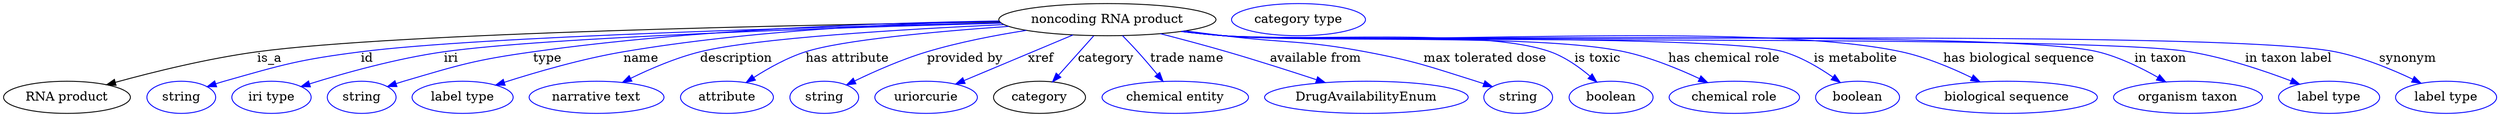 digraph {
	graph [bb="0,0,2785.4,123"];
	node [label="\N"];
	"noncoding RNA product"	[height=0.5,
		label="noncoding RNA product",
		pos="1231.8,105",
		width=3.3761];
	"RNA product"	[height=0.5,
		pos="70.844,18",
		width=1.9679];
	"noncoding RNA product" -> "RNA product"	[label=is_a,
		lp="296.84,61.5",
		pos="e,115.04,32.084 1111.3,102.48 892.71,99.232 439.29,90.128 282.84,69 228.37,61.644 167.42,46.523 124.9,34.826"];
	id	[color=blue,
		height=0.5,
		label=string,
		pos="197.84,18",
		width=1.0652];
	"noncoding RNA product" -> id	[color=blue,
		label=id,
		lp="405.84,61.5",
		pos="e,226.84,29.941 1112.6,101.49 916.2,96.946 533.18,86.182 398.84,69 329.84,60.175 312.77,54.984 245.84,36 242.74,35.119 239.54,34.144 \
236.35,33.12",
		style=solid];
	iri	[color=blue,
		height=0.5,
		label="iri type",
		pos="298.84,18",
		width=1.2277];
	"noncoding RNA product" -> iri	[color=blue,
		label=iri,
		lp="499.84,61.5",
		pos="e,331.85,29.999 1113,101.07 935.1,96.218 608.13,85.409 491.84,69 439.3,61.586 380.48,45.122 341.74,33.105",
		style=solid];
	type	[color=blue,
		height=0.5,
		label=string,
		pos="399.84,18",
		width=1.0652];
	"noncoding RNA product" -> type	[color=blue,
		label=type,
		lp="606.84,61.5",
		pos="e,428.49,29.989 1110.4,103.52 981.09,101.59 770.59,94.315 590.84,69 525.83,59.843 509.83,54.534 446.84,36 443.94,35.146 440.96,34.209 \
437.97,33.227",
		style=solid];
	name	[color=blue,
		height=0.5,
		label="label type",
		pos="512.84,18",
		width=1.5707];
	"noncoding RNA product" -> name	[color=blue,
		label=name,
		lp="710.84,61.5",
		pos="e,549.49,31.729 1110.7,103.38 1000.5,101.12 833.72,93.411 690.84,69 645.29,61.217 594.68,46.375 559.11,34.875",
		style=solid];
	description	[color=blue,
		height=0.5,
		label="narrative text",
		pos="662.84,18",
		width=2.0943];
	"noncoding RNA product" -> description	[color=blue,
		label=description,
		lp="817.34,61.5",
		pos="e,691.41,34.761 1115.9,99.51 1002.7,94.327 838.72,84.473 776.84,69 750.36,62.378 722.26,50.118 700.58,39.396",
		style=solid];
	"has attribute"	[color=blue,
		height=0.5,
		label=attribute,
		pos="807.84,18",
		width=1.4443];
	"noncoding RNA product" -> "has attribute"	[color=blue,
		label="has attribute",
		lp="940.84,61.5",
		pos="e,828.9,34.674 1120.9,97.555 1039,91.847 934.79,82.339 893.84,69 873.75,62.456 853.22,50.747 837.26,40.304",
		style=solid];
	"provided by"	[color=blue,
		height=0.5,
		label=string,
		pos="915.84,18",
		width=1.0652];
	"noncoding RNA product" -> "provided by"	[color=blue,
		label="provided by",
		lp="1072.3,61.5",
		pos="e,940.54,31.918 1140.8,93.001 1105.7,87.523 1065.5,79.723 1029.8,69 1002,60.604 971.84,47.194 949.57,36.374",
		style=solid];
	xref	[color=blue,
		height=0.5,
		label=uriorcurie,
		pos="1029.8,18",
		width=1.5887];
	"noncoding RNA product" -> xref	[color=blue,
		label=xref,
		lp="1158.3,61.5",
		pos="e,1062.8,32.878 1193.4,87.812 1158.8,73.283 1108.2,51.989 1072.5,36.945",
		style=solid];
	category	[height=0.5,
		pos="1156.8,18",
		width=1.4263];
	"noncoding RNA product" -> category	[color=blue,
		label=category,
		lp="1230.3,61.5",
		pos="e,1171.2,35.31 1216.7,86.799 1205.6,74.228 1190.4,57.014 1178.1,43.077",
		style=solid];
	"trade name"	[color=blue,
		height=0.5,
		label="chemical entity",
		pos="1307.8,18",
		width=2.2748];
	"noncoding RNA product" -> "trade name"	[color=blue,
		label="trade name",
		lp="1320.8,61.5",
		pos="e,1294.1,35.925 1248.7,87.146 1254.2,81.465 1260.4,75.034 1265.8,69 1273.1,60.925 1280.9,51.875 1287.7,43.717",
		style=solid];
	"available from"	[color=blue,
		height=0.5,
		label=DrugAvailabilityEnum,
		pos="1521.8,18",
		width=3.1594];
	"noncoding RNA product" -> "available from"	[color=blue,
		label="available from",
		lp="1465.3,61.5",
		pos="e,1475.6,34.544 1291.1,89.273 1314.4,83.268 1341.5,76.079 1365.8,69 1399.2,59.302 1436.3,47.471 1465.9,37.753",
		style=solid];
	"max tolerated dose"	[color=blue,
		height=0.5,
		label=string,
		pos="1691.8,18",
		width=1.0652];
	"noncoding RNA product" -> "max tolerated dose"	[color=blue,
		label="max tolerated dose",
		lp="1654.8,61.5",
		pos="e,1662.9,29.917 1318.9,92.407 1333.2,90.557 1347.9,88.695 1361.8,87 1432.4,78.389 1451,82.181 1520.8,69 1576.9,58.43 1590.4,53.048 \
1644.8,36 1647.6,35.137 1650.4,34.211 1653.3,33.252",
		style=solid];
	"is toxic"	[color=blue,
		height=0.5,
		label=boolean,
		pos="1794.8,18",
		width=1.2999];
	"noncoding RNA product" -> "is toxic"	[color=blue,
		label="is toxic",
		lp="1780.8,61.5",
		pos="e,1779.1,35.033 1316,91.985 1331.2,90.098 1347,88.334 1361.8,87 1442.9,79.715 1651.2,96.549 1727.8,69 1743.9,63.215 1759.4,52.165 \
1771.4,41.922",
		style=solid];
	"has chemical role"	[color=blue,
		height=0.5,
		label="chemical role",
		pos="1932.8,18",
		width=2.022];
	"noncoding RNA product" -> "has chemical role"	[color=blue,
		label="has chemical role",
		lp="1922.3,61.5",
		pos="e,1903.2,34.579 1315.6,91.916 1331,90.024 1346.9,88.276 1361.8,87 1461.3,78.517 1713.3,90.257 1810.8,69 1839.7,62.705 1870.5,50.028 \
1894,39.015",
		style=solid];
	"is metabolite"	[color=blue,
		height=0.5,
		label=boolean,
		pos="2070.8,18",
		width=1.2999];
	"noncoding RNA product" -> "is metabolite"	[color=blue,
		label="is metabolite",
		lp="2069.8,61.5",
		pos="e,2051.7,34.686 1314.9,91.861 1330.5,89.95 1346.6,88.209 1361.8,87 1431.3,81.474 1922,88.805 1988.8,69 2008.5,63.178 2028.2,51.424 \
2043.3,40.776",
		style=solid];
	"has biological sequence"	[color=blue,
		height=0.5,
		label="biological sequence",
		pos="2236.8,18",
		width=2.8164];
	"noncoding RNA product" -> "has biological sequence"	[color=blue,
		label="has biological sequence",
		lp="2252.3,61.5",
		pos="e,2207.4,35.462 1314.9,91.799 1330.5,89.894 1346.6,88.171 1361.8,87 1446,80.522 2038.4,87.025 2120.8,69 2147.8,63.096 2176.4,50.891 \
2198.4,40.018",
		style=solid];
	"in taxon"	[color=blue,
		height=0.5,
		label="organism taxon",
		pos="2439.8,18",
		width=2.3109];
	"noncoding RNA product" -> "in taxon"	[color=blue,
		label="in taxon",
		lp="2409.8,61.5",
		pos="e,2415.4,35.259 1314.6,91.775 1330.2,89.859 1346.5,88.139 1361.8,87 1470.3,78.934 2235.2,95.181 2340.8,69 2364.1,63.226 2388.2,51.226 \
2406.8,40.43",
		style=solid];
	"in taxon label"	[color=blue,
		height=0.5,
		label="label type",
		pos="2597.8,18",
		width=1.5707];
	"noncoding RNA product" -> "in taxon label"	[color=blue,
		label="in taxon label",
		lp="2552.3,61.5",
		pos="e,2565,32.741 1314.6,91.754 1330.2,89.84 1346.5,88.126 1361.8,87 1481.6,78.198 2324.3,88.654 2442.8,69 2482,62.509 2524.8,48.113 \
2555.5,36.427",
		style=solid];
	synonym	[color=blue,
		height=0.5,
		label="label type",
		pos="2728.8,18",
		width=1.5707];
	"noncoding RNA product" -> synonym	[color=blue,
		label=synonym,
		lp="2685.8,61.5",
		pos="e,2700.7,33.839 1314.6,91.727 1330.2,89.815 1346.5,88.109 1361.8,87 1499.6,77.028 2469.4,96.29 2604.8,69 2635.2,62.887 2667.5,49.582 \
2691.6,38.234",
		style=solid];
	"named thing_category"	[color=blue,
		height=0.5,
		label="category type",
		pos="1445.8,105",
		width=2.0762];
}
